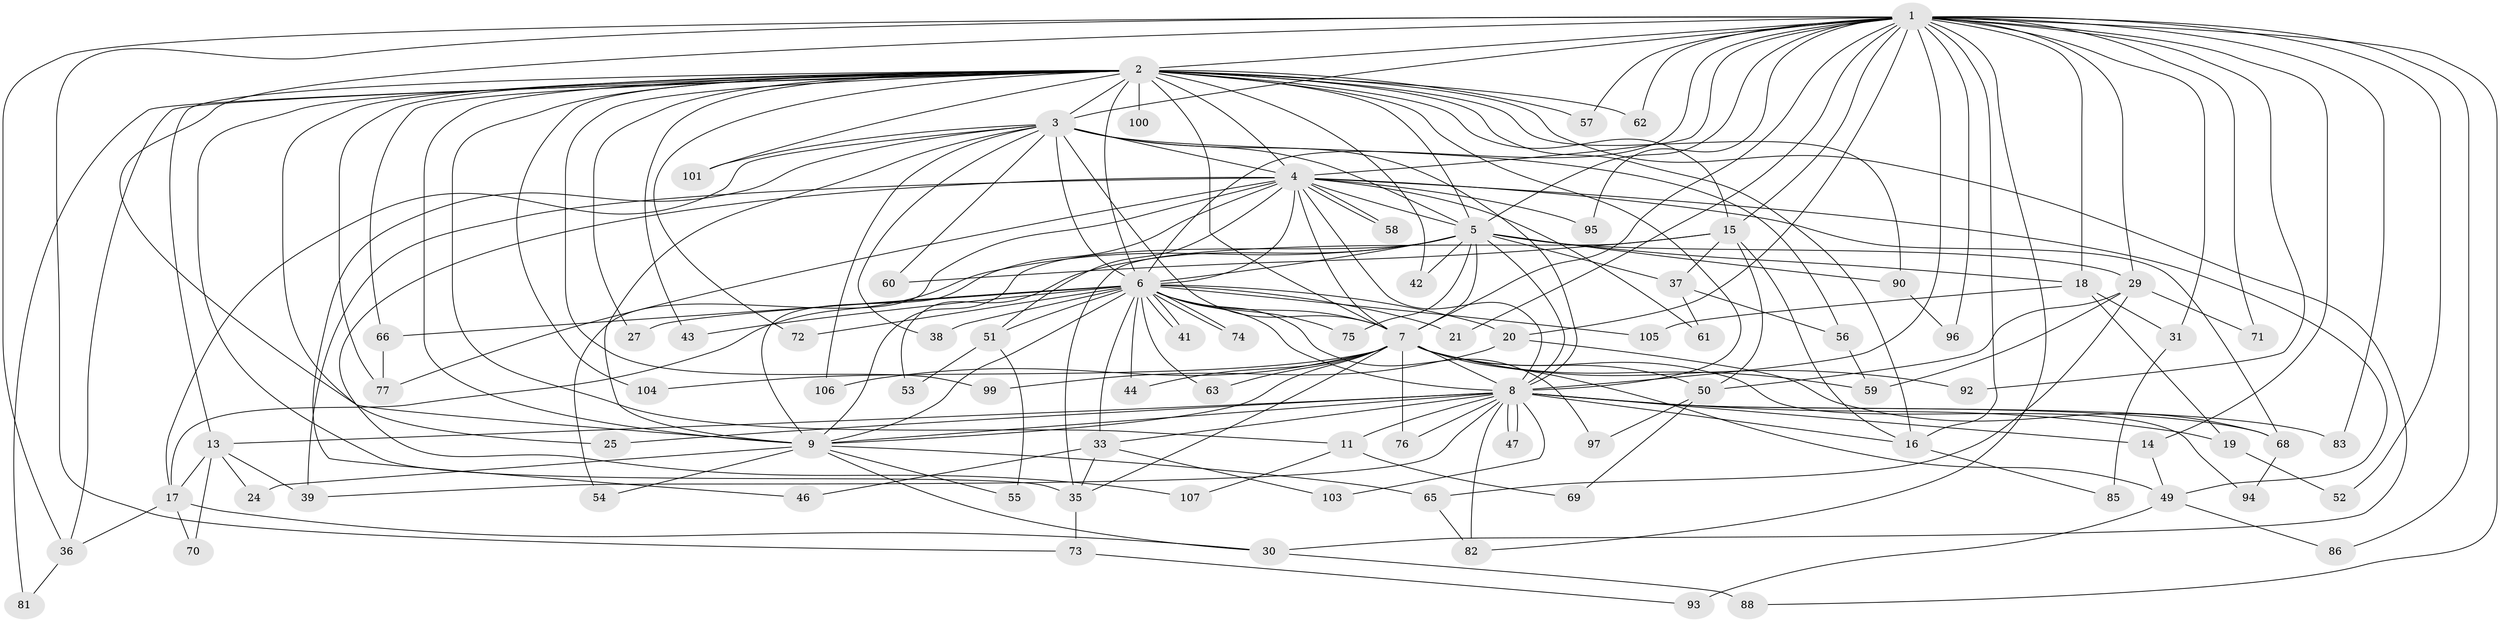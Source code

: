 // original degree distribution, {32: 0.009345794392523364, 15: 0.018691588785046728, 20: 0.009345794392523364, 17: 0.009345794392523364, 29: 0.009345794392523364, 21: 0.009345794392523364, 25: 0.009345794392523364, 14: 0.009345794392523364, 28: 0.009345794392523364, 4: 0.102803738317757, 2: 0.5794392523364486, 6: 0.018691588785046728, 3: 0.14018691588785046, 5: 0.056074766355140186, 7: 0.009345794392523364}
// Generated by graph-tools (version 1.1) at 2025/41/03/06/25 10:41:42]
// undirected, 85 vertices, 201 edges
graph export_dot {
graph [start="1"]
  node [color=gray90,style=filled];
  1 [super="+23"];
  2 [super="+10"];
  3 [super="+22"];
  4 [super="+40"];
  5;
  6 [super="+84"];
  7 [super="+12"];
  8 [super="+26"];
  9;
  11;
  13;
  14;
  15 [super="+32"];
  16 [super="+91"];
  17 [super="+28"];
  18 [super="+34"];
  19;
  20 [super="+87"];
  21;
  24;
  25;
  27;
  29 [super="+80"];
  30 [super="+78"];
  31;
  33 [super="+79"];
  35 [super="+98"];
  36 [super="+48"];
  37;
  38;
  39 [super="+45"];
  41;
  42;
  43;
  44;
  46;
  47;
  49 [super="+64"];
  50;
  51;
  52;
  53;
  54;
  55;
  56 [super="+67"];
  57;
  58;
  59;
  60;
  61;
  62;
  63;
  65;
  66 [super="+102"];
  68;
  69;
  70;
  71;
  72;
  73;
  74;
  75;
  76;
  77;
  81;
  82 [super="+89"];
  83;
  85;
  86;
  88;
  90;
  92;
  93;
  94;
  95;
  96;
  97;
  99;
  100;
  101;
  103;
  104;
  105;
  106;
  107;
  1 -- 2 [weight=2];
  1 -- 3;
  1 -- 4;
  1 -- 5;
  1 -- 6 [weight=2];
  1 -- 7;
  1 -- 8 [weight=2];
  1 -- 9;
  1 -- 14;
  1 -- 15;
  1 -- 18 [weight=3];
  1 -- 20;
  1 -- 21;
  1 -- 29;
  1 -- 31;
  1 -- 52;
  1 -- 57;
  1 -- 62;
  1 -- 71;
  1 -- 73;
  1 -- 83;
  1 -- 86;
  1 -- 88;
  1 -- 92;
  1 -- 95;
  1 -- 96;
  1 -- 82;
  1 -- 16;
  1 -- 36;
  2 -- 3 [weight=2];
  2 -- 4 [weight=3];
  2 -- 5 [weight=2];
  2 -- 6 [weight=2];
  2 -- 7 [weight=3];
  2 -- 8 [weight=2];
  2 -- 9 [weight=2];
  2 -- 25;
  2 -- 62;
  2 -- 100 [weight=2];
  2 -- 101;
  2 -- 66;
  2 -- 11;
  2 -- 13;
  2 -- 72;
  2 -- 15;
  2 -- 16;
  2 -- 77;
  2 -- 81;
  2 -- 90;
  2 -- 27;
  2 -- 35;
  2 -- 36;
  2 -- 99;
  2 -- 104;
  2 -- 42;
  2 -- 43;
  2 -- 57;
  2 -- 30;
  3 -- 4;
  3 -- 5;
  3 -- 6 [weight=2];
  3 -- 7;
  3 -- 8;
  3 -- 9;
  3 -- 17;
  3 -- 56;
  3 -- 60;
  3 -- 101;
  3 -- 106;
  3 -- 46;
  3 -- 38;
  4 -- 5;
  4 -- 6;
  4 -- 7;
  4 -- 8;
  4 -- 9;
  4 -- 39;
  4 -- 51;
  4 -- 58;
  4 -- 58;
  4 -- 61;
  4 -- 68;
  4 -- 77;
  4 -- 95;
  4 -- 107;
  4 -- 54;
  4 -- 49;
  5 -- 6;
  5 -- 7;
  5 -- 8;
  5 -- 9;
  5 -- 18;
  5 -- 29;
  5 -- 37;
  5 -- 42;
  5 -- 53;
  5 -- 75;
  5 -- 90;
  5 -- 17;
  6 -- 7;
  6 -- 8;
  6 -- 9;
  6 -- 20;
  6 -- 21;
  6 -- 27;
  6 -- 33;
  6 -- 38;
  6 -- 41;
  6 -- 41;
  6 -- 43;
  6 -- 44;
  6 -- 51;
  6 -- 63;
  6 -- 66;
  6 -- 72;
  6 -- 74;
  6 -- 74;
  6 -- 75;
  6 -- 97;
  6 -- 105;
  7 -- 8;
  7 -- 9;
  7 -- 44;
  7 -- 49;
  7 -- 50;
  7 -- 59;
  7 -- 63;
  7 -- 76;
  7 -- 92;
  7 -- 94;
  7 -- 104;
  7 -- 106;
  7 -- 35;
  8 -- 9;
  8 -- 11;
  8 -- 13;
  8 -- 14;
  8 -- 16;
  8 -- 19;
  8 -- 25;
  8 -- 33;
  8 -- 39;
  8 -- 47;
  8 -- 47;
  8 -- 68;
  8 -- 76;
  8 -- 82;
  8 -- 83;
  8 -- 103;
  9 -- 24;
  9 -- 30;
  9 -- 54;
  9 -- 55;
  9 -- 65;
  11 -- 69;
  11 -- 107;
  13 -- 17;
  13 -- 24;
  13 -- 70;
  13 -- 39;
  14 -- 49;
  15 -- 35;
  15 -- 37;
  15 -- 16;
  15 -- 50;
  15 -- 60;
  16 -- 85;
  17 -- 36;
  17 -- 70;
  17 -- 30;
  18 -- 19;
  18 -- 31;
  18 -- 105;
  19 -- 52;
  20 -- 99;
  20 -- 68;
  29 -- 59;
  29 -- 65;
  29 -- 71;
  29 -- 50;
  30 -- 88;
  31 -- 85;
  33 -- 46;
  33 -- 103;
  33 -- 35;
  35 -- 73;
  36 -- 81;
  37 -- 56;
  37 -- 61;
  49 -- 86;
  49 -- 93;
  50 -- 69;
  50 -- 97;
  51 -- 53;
  51 -- 55;
  56 -- 59;
  65 -- 82;
  66 -- 77;
  68 -- 94;
  73 -- 93;
  90 -- 96;
}
